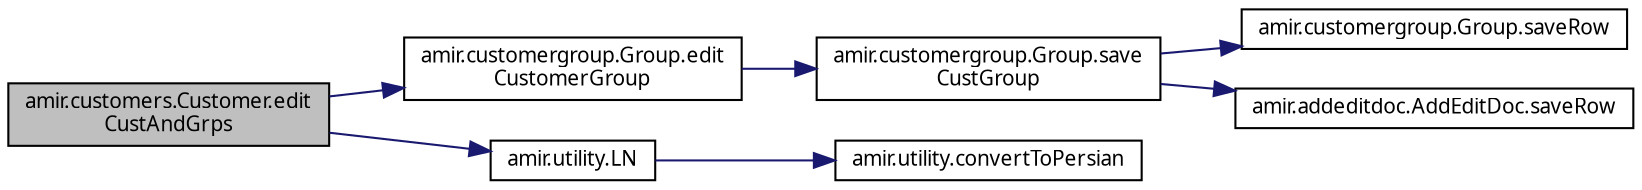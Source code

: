 digraph "amir.customers.Customer.editCustAndGrps"
{
 // LATEX_PDF_SIZE
  edge [fontname="FreeSans.ttf",fontsize="10",labelfontname="FreeSans.ttf",labelfontsize="10"];
  node [fontname="FreeSans.ttf",fontsize="10",shape=record];
  rankdir="LR";
  Node1 [label="amir.customers.Customer.edit\lCustAndGrps",height=0.2,width=0.4,color="black", fillcolor="grey75", style="filled", fontcolor="black",tooltip=" "];
  Node1 -> Node2 [color="midnightblue",fontsize="10",style="solid",fontname="FreeSans.ttf"];
  Node2 [label="amir.customergroup.Group.edit\lCustomerGroup",height=0.2,width=0.4,color="black", fillcolor="white", style="filled",URL="$classamir_1_1customergroup_1_1_group.html#a51d1ef6bc604beb4ba3c85bf99cb2db0",tooltip=" "];
  Node2 -> Node3 [color="midnightblue",fontsize="10",style="solid",fontname="FreeSans.ttf"];
  Node3 [label="amir.customergroup.Group.save\lCustGroup",height=0.2,width=0.4,color="black", fillcolor="white", style="filled",URL="$classamir_1_1customergroup_1_1_group.html#a08055723bb447d8e880e530798e5e1d2",tooltip=" "];
  Node3 -> Node4 [color="midnightblue",fontsize="10",style="solid",fontname="FreeSans.ttf"];
  Node4 [label="amir.customergroup.Group.saveRow",height=0.2,width=0.4,color="black", fillcolor="white", style="filled",URL="$classamir_1_1customergroup_1_1_group.html#afa59f31cd5580e1740b29306ae3689b8",tooltip=" "];
  Node3 -> Node5 [color="midnightblue",fontsize="10",style="solid",fontname="FreeSans.ttf"];
  Node5 [label="amir.addeditdoc.AddEditDoc.saveRow",height=0.2,width=0.4,color="black", fillcolor="white", style="filled",URL="$classamir_1_1addeditdoc_1_1_add_edit_doc.html#a64aa76dee523341271cae1f6efb72ced",tooltip=" "];
  Node1 -> Node6 [color="midnightblue",fontsize="10",style="solid",fontname="FreeSans.ttf"];
  Node6 [label="amir.utility.LN",height=0.2,width=0.4,color="black", fillcolor="white", style="filled",URL="$group___utility.html#ga0743603f91496779ad987d6a561f2142",tooltip="Check the active locale and choose number characters from that locale."];
  Node6 -> Node7 [color="midnightblue",fontsize="10",style="solid",fontname="FreeSans.ttf"];
  Node7 [label="amir.utility.convertToPersian",height=0.2,width=0.4,color="black", fillcolor="white", style="filled",URL="$group___utility.html#ga8b89d0d191ac53afdec68da806fe310d",tooltip=" "];
}
